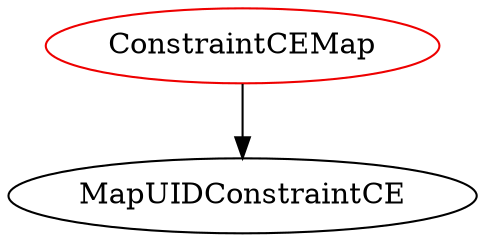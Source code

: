 digraph constraintcemap{
ConstraintCEMap -> MapUIDConstraintCE;
ConstraintCEMap	[shape=oval, color=red2, label="ConstraintCEMap"];
}
